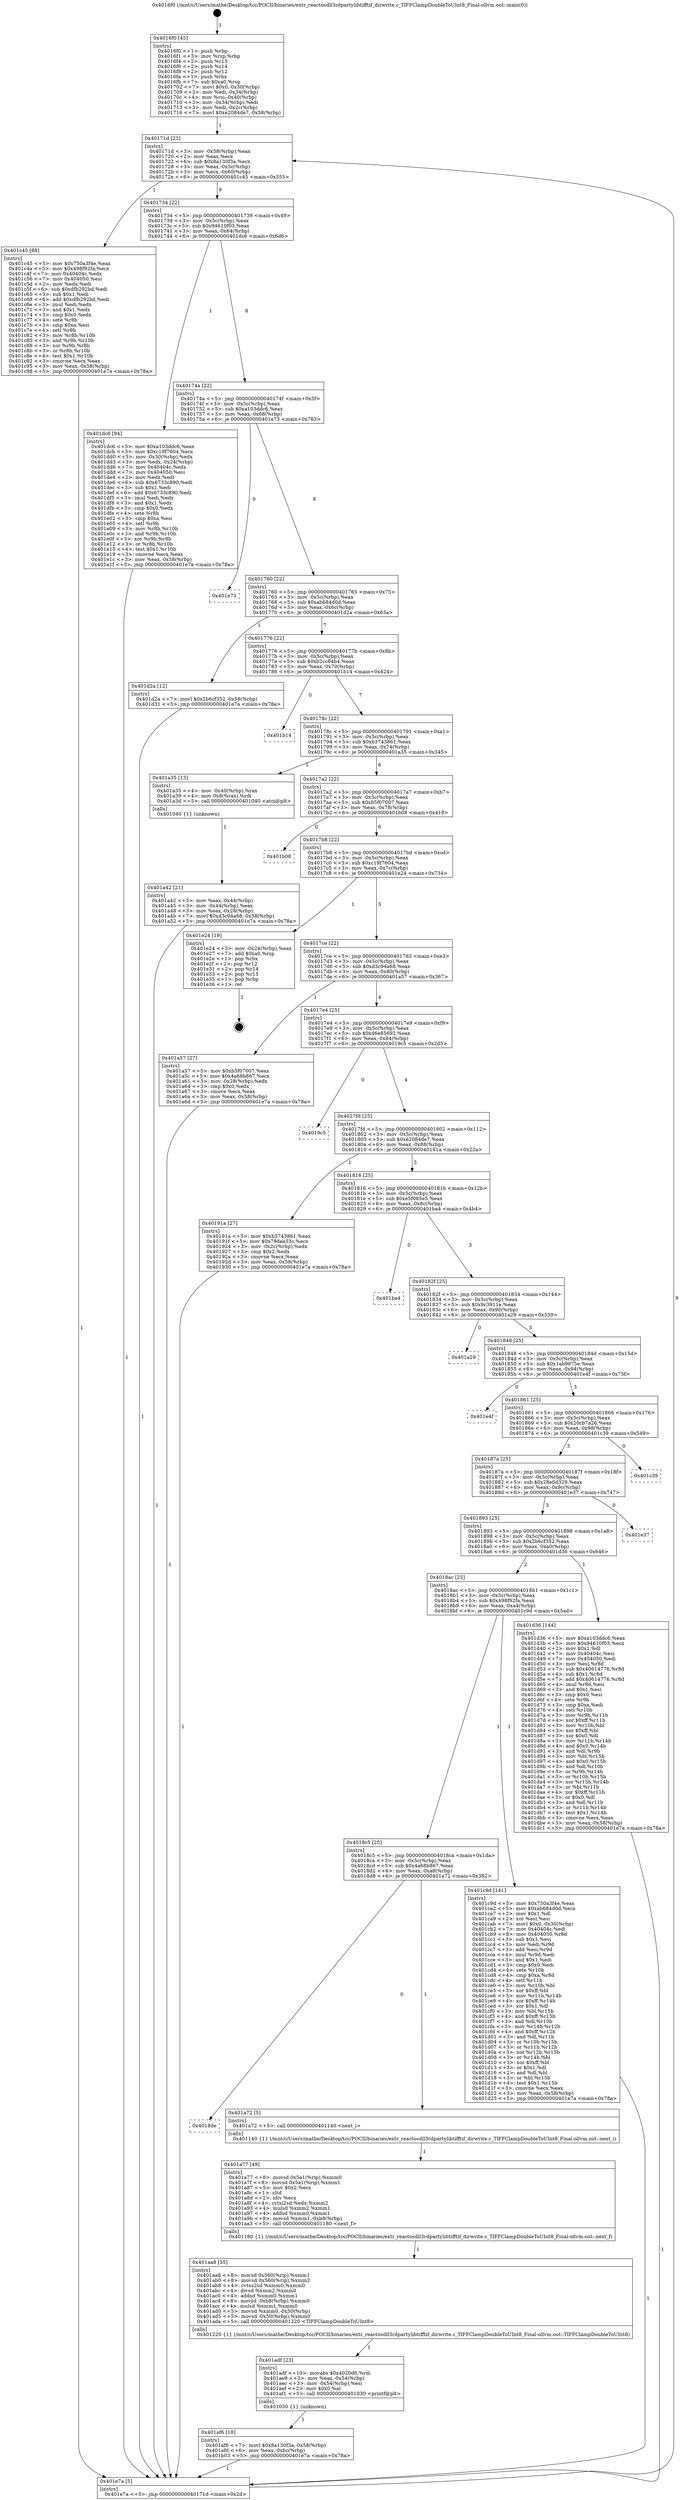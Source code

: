 digraph "0x4016f0" {
  label = "0x4016f0 (/mnt/c/Users/mathe/Desktop/tcc/POCII/binaries/extr_reactosdll3rdpartylibtifftif_dirwrite.c_TIFFClampDoubleToUInt8_Final-ollvm.out::main(0))"
  labelloc = "t"
  node[shape=record]

  Entry [label="",width=0.3,height=0.3,shape=circle,fillcolor=black,style=filled]
  "0x40171d" [label="{
     0x40171d [23]\l
     | [instrs]\l
     &nbsp;&nbsp;0x40171d \<+3\>: mov -0x58(%rbp),%eax\l
     &nbsp;&nbsp;0x401720 \<+2\>: mov %eax,%ecx\l
     &nbsp;&nbsp;0x401722 \<+6\>: sub $0x8a130f3a,%ecx\l
     &nbsp;&nbsp;0x401728 \<+3\>: mov %eax,-0x5c(%rbp)\l
     &nbsp;&nbsp;0x40172b \<+3\>: mov %ecx,-0x60(%rbp)\l
     &nbsp;&nbsp;0x40172e \<+6\>: je 0000000000401c45 \<main+0x555\>\l
  }"]
  "0x401c45" [label="{
     0x401c45 [88]\l
     | [instrs]\l
     &nbsp;&nbsp;0x401c45 \<+5\>: mov $0x750a3f4e,%eax\l
     &nbsp;&nbsp;0x401c4a \<+5\>: mov $0x498f92fa,%ecx\l
     &nbsp;&nbsp;0x401c4f \<+7\>: mov 0x40404c,%edx\l
     &nbsp;&nbsp;0x401c56 \<+7\>: mov 0x404050,%esi\l
     &nbsp;&nbsp;0x401c5d \<+2\>: mov %edx,%edi\l
     &nbsp;&nbsp;0x401c5f \<+6\>: sub $0xdfb292bd,%edi\l
     &nbsp;&nbsp;0x401c65 \<+3\>: sub $0x1,%edi\l
     &nbsp;&nbsp;0x401c68 \<+6\>: add $0xdfb292bd,%edi\l
     &nbsp;&nbsp;0x401c6e \<+3\>: imul %edi,%edx\l
     &nbsp;&nbsp;0x401c71 \<+3\>: and $0x1,%edx\l
     &nbsp;&nbsp;0x401c74 \<+3\>: cmp $0x0,%edx\l
     &nbsp;&nbsp;0x401c77 \<+4\>: sete %r8b\l
     &nbsp;&nbsp;0x401c7b \<+3\>: cmp $0xa,%esi\l
     &nbsp;&nbsp;0x401c7e \<+4\>: setl %r9b\l
     &nbsp;&nbsp;0x401c82 \<+3\>: mov %r8b,%r10b\l
     &nbsp;&nbsp;0x401c85 \<+3\>: and %r9b,%r10b\l
     &nbsp;&nbsp;0x401c88 \<+3\>: xor %r9b,%r8b\l
     &nbsp;&nbsp;0x401c8b \<+3\>: or %r8b,%r10b\l
     &nbsp;&nbsp;0x401c8e \<+4\>: test $0x1,%r10b\l
     &nbsp;&nbsp;0x401c92 \<+3\>: cmovne %ecx,%eax\l
     &nbsp;&nbsp;0x401c95 \<+3\>: mov %eax,-0x58(%rbp)\l
     &nbsp;&nbsp;0x401c98 \<+5\>: jmp 0000000000401e7a \<main+0x78a\>\l
  }"]
  "0x401734" [label="{
     0x401734 [22]\l
     | [instrs]\l
     &nbsp;&nbsp;0x401734 \<+5\>: jmp 0000000000401739 \<main+0x49\>\l
     &nbsp;&nbsp;0x401739 \<+3\>: mov -0x5c(%rbp),%eax\l
     &nbsp;&nbsp;0x40173c \<+5\>: sub $0x94610f03,%eax\l
     &nbsp;&nbsp;0x401741 \<+3\>: mov %eax,-0x64(%rbp)\l
     &nbsp;&nbsp;0x401744 \<+6\>: je 0000000000401dc6 \<main+0x6d6\>\l
  }"]
  Exit [label="",width=0.3,height=0.3,shape=circle,fillcolor=black,style=filled,peripheries=2]
  "0x401dc6" [label="{
     0x401dc6 [94]\l
     | [instrs]\l
     &nbsp;&nbsp;0x401dc6 \<+5\>: mov $0xa103ddc6,%eax\l
     &nbsp;&nbsp;0x401dcb \<+5\>: mov $0xc19f7604,%ecx\l
     &nbsp;&nbsp;0x401dd0 \<+3\>: mov -0x30(%rbp),%edx\l
     &nbsp;&nbsp;0x401dd3 \<+3\>: mov %edx,-0x24(%rbp)\l
     &nbsp;&nbsp;0x401dd6 \<+7\>: mov 0x40404c,%edx\l
     &nbsp;&nbsp;0x401ddd \<+7\>: mov 0x404050,%esi\l
     &nbsp;&nbsp;0x401de4 \<+2\>: mov %edx,%edi\l
     &nbsp;&nbsp;0x401de6 \<+6\>: sub $0x6733c890,%edi\l
     &nbsp;&nbsp;0x401dec \<+3\>: sub $0x1,%edi\l
     &nbsp;&nbsp;0x401def \<+6\>: add $0x6733c890,%edi\l
     &nbsp;&nbsp;0x401df5 \<+3\>: imul %edi,%edx\l
     &nbsp;&nbsp;0x401df8 \<+3\>: and $0x1,%edx\l
     &nbsp;&nbsp;0x401dfb \<+3\>: cmp $0x0,%edx\l
     &nbsp;&nbsp;0x401dfe \<+4\>: sete %r8b\l
     &nbsp;&nbsp;0x401e02 \<+3\>: cmp $0xa,%esi\l
     &nbsp;&nbsp;0x401e05 \<+4\>: setl %r9b\l
     &nbsp;&nbsp;0x401e09 \<+3\>: mov %r8b,%r10b\l
     &nbsp;&nbsp;0x401e0c \<+3\>: and %r9b,%r10b\l
     &nbsp;&nbsp;0x401e0f \<+3\>: xor %r9b,%r8b\l
     &nbsp;&nbsp;0x401e12 \<+3\>: or %r8b,%r10b\l
     &nbsp;&nbsp;0x401e15 \<+4\>: test $0x1,%r10b\l
     &nbsp;&nbsp;0x401e19 \<+3\>: cmovne %ecx,%eax\l
     &nbsp;&nbsp;0x401e1c \<+3\>: mov %eax,-0x58(%rbp)\l
     &nbsp;&nbsp;0x401e1f \<+5\>: jmp 0000000000401e7a \<main+0x78a\>\l
  }"]
  "0x40174a" [label="{
     0x40174a [22]\l
     | [instrs]\l
     &nbsp;&nbsp;0x40174a \<+5\>: jmp 000000000040174f \<main+0x5f\>\l
     &nbsp;&nbsp;0x40174f \<+3\>: mov -0x5c(%rbp),%eax\l
     &nbsp;&nbsp;0x401752 \<+5\>: sub $0xa103ddc6,%eax\l
     &nbsp;&nbsp;0x401757 \<+3\>: mov %eax,-0x68(%rbp)\l
     &nbsp;&nbsp;0x40175a \<+6\>: je 0000000000401e73 \<main+0x783\>\l
  }"]
  "0x401af6" [label="{
     0x401af6 [18]\l
     | [instrs]\l
     &nbsp;&nbsp;0x401af6 \<+7\>: movl $0x8a130f3a,-0x58(%rbp)\l
     &nbsp;&nbsp;0x401afd \<+6\>: mov %eax,-0xbc(%rbp)\l
     &nbsp;&nbsp;0x401b03 \<+5\>: jmp 0000000000401e7a \<main+0x78a\>\l
  }"]
  "0x401e73" [label="{
     0x401e73\l
  }", style=dashed]
  "0x401760" [label="{
     0x401760 [22]\l
     | [instrs]\l
     &nbsp;&nbsp;0x401760 \<+5\>: jmp 0000000000401765 \<main+0x75\>\l
     &nbsp;&nbsp;0x401765 \<+3\>: mov -0x5c(%rbp),%eax\l
     &nbsp;&nbsp;0x401768 \<+5\>: sub $0xab684d0d,%eax\l
     &nbsp;&nbsp;0x40176d \<+3\>: mov %eax,-0x6c(%rbp)\l
     &nbsp;&nbsp;0x401770 \<+6\>: je 0000000000401d2a \<main+0x63a\>\l
  }"]
  "0x401adf" [label="{
     0x401adf [23]\l
     | [instrs]\l
     &nbsp;&nbsp;0x401adf \<+10\>: movabs $0x4020d6,%rdi\l
     &nbsp;&nbsp;0x401ae9 \<+3\>: mov %eax,-0x54(%rbp)\l
     &nbsp;&nbsp;0x401aec \<+3\>: mov -0x54(%rbp),%esi\l
     &nbsp;&nbsp;0x401aef \<+2\>: mov $0x0,%al\l
     &nbsp;&nbsp;0x401af1 \<+5\>: call 0000000000401030 \<printf@plt\>\l
     | [calls]\l
     &nbsp;&nbsp;0x401030 \{1\} (unknown)\l
  }"]
  "0x401d2a" [label="{
     0x401d2a [12]\l
     | [instrs]\l
     &nbsp;&nbsp;0x401d2a \<+7\>: movl $0x2b6cf352,-0x58(%rbp)\l
     &nbsp;&nbsp;0x401d31 \<+5\>: jmp 0000000000401e7a \<main+0x78a\>\l
  }"]
  "0x401776" [label="{
     0x401776 [22]\l
     | [instrs]\l
     &nbsp;&nbsp;0x401776 \<+5\>: jmp 000000000040177b \<main+0x8b\>\l
     &nbsp;&nbsp;0x40177b \<+3\>: mov -0x5c(%rbp),%eax\l
     &nbsp;&nbsp;0x40177e \<+5\>: sub $0xb2cc84b4,%eax\l
     &nbsp;&nbsp;0x401783 \<+3\>: mov %eax,-0x70(%rbp)\l
     &nbsp;&nbsp;0x401786 \<+6\>: je 0000000000401b14 \<main+0x424\>\l
  }"]
  "0x401aa8" [label="{
     0x401aa8 [55]\l
     | [instrs]\l
     &nbsp;&nbsp;0x401aa8 \<+8\>: movsd 0x560(%rip),%xmm1\l
     &nbsp;&nbsp;0x401ab0 \<+8\>: movsd 0x560(%rip),%xmm2\l
     &nbsp;&nbsp;0x401ab8 \<+4\>: cvtss2sd %xmm0,%xmm0\l
     &nbsp;&nbsp;0x401abc \<+4\>: divsd %xmm2,%xmm0\l
     &nbsp;&nbsp;0x401ac0 \<+4\>: addsd %xmm0,%xmm1\l
     &nbsp;&nbsp;0x401ac4 \<+8\>: movsd -0xb8(%rbp),%xmm0\l
     &nbsp;&nbsp;0x401acc \<+4\>: mulsd %xmm1,%xmm0\l
     &nbsp;&nbsp;0x401ad0 \<+5\>: movsd %xmm0,-0x50(%rbp)\l
     &nbsp;&nbsp;0x401ad5 \<+5\>: movsd -0x50(%rbp),%xmm0\l
     &nbsp;&nbsp;0x401ada \<+5\>: call 0000000000401220 \<TIFFClampDoubleToUInt8\>\l
     | [calls]\l
     &nbsp;&nbsp;0x401220 \{1\} (/mnt/c/Users/mathe/Desktop/tcc/POCII/binaries/extr_reactosdll3rdpartylibtifftif_dirwrite.c_TIFFClampDoubleToUInt8_Final-ollvm.out::TIFFClampDoubleToUInt8)\l
  }"]
  "0x401b14" [label="{
     0x401b14\l
  }", style=dashed]
  "0x40178c" [label="{
     0x40178c [22]\l
     | [instrs]\l
     &nbsp;&nbsp;0x40178c \<+5\>: jmp 0000000000401791 \<main+0xa1\>\l
     &nbsp;&nbsp;0x401791 \<+3\>: mov -0x5c(%rbp),%eax\l
     &nbsp;&nbsp;0x401794 \<+5\>: sub $0xb3743861,%eax\l
     &nbsp;&nbsp;0x401799 \<+3\>: mov %eax,-0x74(%rbp)\l
     &nbsp;&nbsp;0x40179c \<+6\>: je 0000000000401a35 \<main+0x345\>\l
  }"]
  "0x401a77" [label="{
     0x401a77 [49]\l
     | [instrs]\l
     &nbsp;&nbsp;0x401a77 \<+8\>: movsd 0x5a1(%rip),%xmm0\l
     &nbsp;&nbsp;0x401a7f \<+8\>: movsd 0x5a1(%rip),%xmm1\l
     &nbsp;&nbsp;0x401a87 \<+5\>: mov $0x2,%ecx\l
     &nbsp;&nbsp;0x401a8c \<+1\>: cltd\l
     &nbsp;&nbsp;0x401a8d \<+2\>: idiv %ecx\l
     &nbsp;&nbsp;0x401a8f \<+4\>: cvtsi2sd %edx,%xmm2\l
     &nbsp;&nbsp;0x401a93 \<+4\>: mulsd %xmm2,%xmm1\l
     &nbsp;&nbsp;0x401a97 \<+4\>: addsd %xmm0,%xmm1\l
     &nbsp;&nbsp;0x401a9b \<+8\>: movsd %xmm1,-0xb8(%rbp)\l
     &nbsp;&nbsp;0x401aa3 \<+5\>: call 0000000000401180 \<next_f\>\l
     | [calls]\l
     &nbsp;&nbsp;0x401180 \{1\} (/mnt/c/Users/mathe/Desktop/tcc/POCII/binaries/extr_reactosdll3rdpartylibtifftif_dirwrite.c_TIFFClampDoubleToUInt8_Final-ollvm.out::next_f)\l
  }"]
  "0x401a35" [label="{
     0x401a35 [13]\l
     | [instrs]\l
     &nbsp;&nbsp;0x401a35 \<+4\>: mov -0x40(%rbp),%rax\l
     &nbsp;&nbsp;0x401a39 \<+4\>: mov 0x8(%rax),%rdi\l
     &nbsp;&nbsp;0x401a3d \<+5\>: call 0000000000401040 \<atoi@plt\>\l
     | [calls]\l
     &nbsp;&nbsp;0x401040 \{1\} (unknown)\l
  }"]
  "0x4017a2" [label="{
     0x4017a2 [22]\l
     | [instrs]\l
     &nbsp;&nbsp;0x4017a2 \<+5\>: jmp 00000000004017a7 \<main+0xb7\>\l
     &nbsp;&nbsp;0x4017a7 \<+3\>: mov -0x5c(%rbp),%eax\l
     &nbsp;&nbsp;0x4017aa \<+5\>: sub $0xb5f07007,%eax\l
     &nbsp;&nbsp;0x4017af \<+3\>: mov %eax,-0x78(%rbp)\l
     &nbsp;&nbsp;0x4017b2 \<+6\>: je 0000000000401b08 \<main+0x418\>\l
  }"]
  "0x4018de" [label="{
     0x4018de\l
  }", style=dashed]
  "0x401b08" [label="{
     0x401b08\l
  }", style=dashed]
  "0x4017b8" [label="{
     0x4017b8 [22]\l
     | [instrs]\l
     &nbsp;&nbsp;0x4017b8 \<+5\>: jmp 00000000004017bd \<main+0xcd\>\l
     &nbsp;&nbsp;0x4017bd \<+3\>: mov -0x5c(%rbp),%eax\l
     &nbsp;&nbsp;0x4017c0 \<+5\>: sub $0xc19f7604,%eax\l
     &nbsp;&nbsp;0x4017c5 \<+3\>: mov %eax,-0x7c(%rbp)\l
     &nbsp;&nbsp;0x4017c8 \<+6\>: je 0000000000401e24 \<main+0x734\>\l
  }"]
  "0x401a72" [label="{
     0x401a72 [5]\l
     | [instrs]\l
     &nbsp;&nbsp;0x401a72 \<+5\>: call 0000000000401140 \<next_i\>\l
     | [calls]\l
     &nbsp;&nbsp;0x401140 \{1\} (/mnt/c/Users/mathe/Desktop/tcc/POCII/binaries/extr_reactosdll3rdpartylibtifftif_dirwrite.c_TIFFClampDoubleToUInt8_Final-ollvm.out::next_i)\l
  }"]
  "0x401e24" [label="{
     0x401e24 [19]\l
     | [instrs]\l
     &nbsp;&nbsp;0x401e24 \<+3\>: mov -0x24(%rbp),%eax\l
     &nbsp;&nbsp;0x401e27 \<+7\>: add $0xa0,%rsp\l
     &nbsp;&nbsp;0x401e2e \<+1\>: pop %rbx\l
     &nbsp;&nbsp;0x401e2f \<+2\>: pop %r12\l
     &nbsp;&nbsp;0x401e31 \<+2\>: pop %r14\l
     &nbsp;&nbsp;0x401e33 \<+2\>: pop %r15\l
     &nbsp;&nbsp;0x401e35 \<+1\>: pop %rbp\l
     &nbsp;&nbsp;0x401e36 \<+1\>: ret\l
  }"]
  "0x4017ce" [label="{
     0x4017ce [22]\l
     | [instrs]\l
     &nbsp;&nbsp;0x4017ce \<+5\>: jmp 00000000004017d3 \<main+0xe3\>\l
     &nbsp;&nbsp;0x4017d3 \<+3\>: mov -0x5c(%rbp),%eax\l
     &nbsp;&nbsp;0x4017d6 \<+5\>: sub $0xd3c94a68,%eax\l
     &nbsp;&nbsp;0x4017db \<+3\>: mov %eax,-0x80(%rbp)\l
     &nbsp;&nbsp;0x4017de \<+6\>: je 0000000000401a57 \<main+0x367\>\l
  }"]
  "0x4018c5" [label="{
     0x4018c5 [25]\l
     | [instrs]\l
     &nbsp;&nbsp;0x4018c5 \<+5\>: jmp 00000000004018ca \<main+0x1da\>\l
     &nbsp;&nbsp;0x4018ca \<+3\>: mov -0x5c(%rbp),%eax\l
     &nbsp;&nbsp;0x4018cd \<+5\>: sub $0x4a68b867,%eax\l
     &nbsp;&nbsp;0x4018d2 \<+6\>: mov %eax,-0xa8(%rbp)\l
     &nbsp;&nbsp;0x4018d8 \<+6\>: je 0000000000401a72 \<main+0x382\>\l
  }"]
  "0x401a57" [label="{
     0x401a57 [27]\l
     | [instrs]\l
     &nbsp;&nbsp;0x401a57 \<+5\>: mov $0xb5f07007,%eax\l
     &nbsp;&nbsp;0x401a5c \<+5\>: mov $0x4a68b867,%ecx\l
     &nbsp;&nbsp;0x401a61 \<+3\>: mov -0x28(%rbp),%edx\l
     &nbsp;&nbsp;0x401a64 \<+3\>: cmp $0x0,%edx\l
     &nbsp;&nbsp;0x401a67 \<+3\>: cmove %ecx,%eax\l
     &nbsp;&nbsp;0x401a6a \<+3\>: mov %eax,-0x58(%rbp)\l
     &nbsp;&nbsp;0x401a6d \<+5\>: jmp 0000000000401e7a \<main+0x78a\>\l
  }"]
  "0x4017e4" [label="{
     0x4017e4 [25]\l
     | [instrs]\l
     &nbsp;&nbsp;0x4017e4 \<+5\>: jmp 00000000004017e9 \<main+0xf9\>\l
     &nbsp;&nbsp;0x4017e9 \<+3\>: mov -0x5c(%rbp),%eax\l
     &nbsp;&nbsp;0x4017ec \<+5\>: sub $0xd6e85692,%eax\l
     &nbsp;&nbsp;0x4017f1 \<+6\>: mov %eax,-0x84(%rbp)\l
     &nbsp;&nbsp;0x4017f7 \<+6\>: je 00000000004019c5 \<main+0x2d5\>\l
  }"]
  "0x401c9d" [label="{
     0x401c9d [141]\l
     | [instrs]\l
     &nbsp;&nbsp;0x401c9d \<+5\>: mov $0x750a3f4e,%eax\l
     &nbsp;&nbsp;0x401ca2 \<+5\>: mov $0xab684d0d,%ecx\l
     &nbsp;&nbsp;0x401ca7 \<+2\>: mov $0x1,%dl\l
     &nbsp;&nbsp;0x401ca9 \<+2\>: xor %esi,%esi\l
     &nbsp;&nbsp;0x401cab \<+7\>: movl $0x0,-0x30(%rbp)\l
     &nbsp;&nbsp;0x401cb2 \<+7\>: mov 0x40404c,%edi\l
     &nbsp;&nbsp;0x401cb9 \<+8\>: mov 0x404050,%r8d\l
     &nbsp;&nbsp;0x401cc1 \<+3\>: sub $0x1,%esi\l
     &nbsp;&nbsp;0x401cc4 \<+3\>: mov %edi,%r9d\l
     &nbsp;&nbsp;0x401cc7 \<+3\>: add %esi,%r9d\l
     &nbsp;&nbsp;0x401cca \<+4\>: imul %r9d,%edi\l
     &nbsp;&nbsp;0x401cce \<+3\>: and $0x1,%edi\l
     &nbsp;&nbsp;0x401cd1 \<+3\>: cmp $0x0,%edi\l
     &nbsp;&nbsp;0x401cd4 \<+4\>: sete %r10b\l
     &nbsp;&nbsp;0x401cd8 \<+4\>: cmp $0xa,%r8d\l
     &nbsp;&nbsp;0x401cdc \<+4\>: setl %r11b\l
     &nbsp;&nbsp;0x401ce0 \<+3\>: mov %r10b,%bl\l
     &nbsp;&nbsp;0x401ce3 \<+3\>: xor $0xff,%bl\l
     &nbsp;&nbsp;0x401ce6 \<+3\>: mov %r11b,%r14b\l
     &nbsp;&nbsp;0x401ce9 \<+4\>: xor $0xff,%r14b\l
     &nbsp;&nbsp;0x401ced \<+3\>: xor $0x1,%dl\l
     &nbsp;&nbsp;0x401cf0 \<+3\>: mov %bl,%r15b\l
     &nbsp;&nbsp;0x401cf3 \<+4\>: and $0xff,%r15b\l
     &nbsp;&nbsp;0x401cf7 \<+3\>: and %dl,%r10b\l
     &nbsp;&nbsp;0x401cfa \<+3\>: mov %r14b,%r12b\l
     &nbsp;&nbsp;0x401cfd \<+4\>: and $0xff,%r12b\l
     &nbsp;&nbsp;0x401d01 \<+3\>: and %dl,%r11b\l
     &nbsp;&nbsp;0x401d04 \<+3\>: or %r10b,%r15b\l
     &nbsp;&nbsp;0x401d07 \<+3\>: or %r11b,%r12b\l
     &nbsp;&nbsp;0x401d0a \<+3\>: xor %r12b,%r15b\l
     &nbsp;&nbsp;0x401d0d \<+3\>: or %r14b,%bl\l
     &nbsp;&nbsp;0x401d10 \<+3\>: xor $0xff,%bl\l
     &nbsp;&nbsp;0x401d13 \<+3\>: or $0x1,%dl\l
     &nbsp;&nbsp;0x401d16 \<+2\>: and %dl,%bl\l
     &nbsp;&nbsp;0x401d18 \<+3\>: or %bl,%r15b\l
     &nbsp;&nbsp;0x401d1b \<+4\>: test $0x1,%r15b\l
     &nbsp;&nbsp;0x401d1f \<+3\>: cmovne %ecx,%eax\l
     &nbsp;&nbsp;0x401d22 \<+3\>: mov %eax,-0x58(%rbp)\l
     &nbsp;&nbsp;0x401d25 \<+5\>: jmp 0000000000401e7a \<main+0x78a\>\l
  }"]
  "0x4019c5" [label="{
     0x4019c5\l
  }", style=dashed]
  "0x4017fd" [label="{
     0x4017fd [25]\l
     | [instrs]\l
     &nbsp;&nbsp;0x4017fd \<+5\>: jmp 0000000000401802 \<main+0x112\>\l
     &nbsp;&nbsp;0x401802 \<+3\>: mov -0x5c(%rbp),%eax\l
     &nbsp;&nbsp;0x401805 \<+5\>: sub $0xe2084de7,%eax\l
     &nbsp;&nbsp;0x40180a \<+6\>: mov %eax,-0x88(%rbp)\l
     &nbsp;&nbsp;0x401810 \<+6\>: je 000000000040191a \<main+0x22a\>\l
  }"]
  "0x4018ac" [label="{
     0x4018ac [25]\l
     | [instrs]\l
     &nbsp;&nbsp;0x4018ac \<+5\>: jmp 00000000004018b1 \<main+0x1c1\>\l
     &nbsp;&nbsp;0x4018b1 \<+3\>: mov -0x5c(%rbp),%eax\l
     &nbsp;&nbsp;0x4018b4 \<+5\>: sub $0x498f92fa,%eax\l
     &nbsp;&nbsp;0x4018b9 \<+6\>: mov %eax,-0xa4(%rbp)\l
     &nbsp;&nbsp;0x4018bf \<+6\>: je 0000000000401c9d \<main+0x5ad\>\l
  }"]
  "0x40191a" [label="{
     0x40191a [27]\l
     | [instrs]\l
     &nbsp;&nbsp;0x40191a \<+5\>: mov $0xb3743861,%eax\l
     &nbsp;&nbsp;0x40191f \<+5\>: mov $0x79dea53c,%ecx\l
     &nbsp;&nbsp;0x401924 \<+3\>: mov -0x2c(%rbp),%edx\l
     &nbsp;&nbsp;0x401927 \<+3\>: cmp $0x2,%edx\l
     &nbsp;&nbsp;0x40192a \<+3\>: cmovne %ecx,%eax\l
     &nbsp;&nbsp;0x40192d \<+3\>: mov %eax,-0x58(%rbp)\l
     &nbsp;&nbsp;0x401930 \<+5\>: jmp 0000000000401e7a \<main+0x78a\>\l
  }"]
  "0x401816" [label="{
     0x401816 [25]\l
     | [instrs]\l
     &nbsp;&nbsp;0x401816 \<+5\>: jmp 000000000040181b \<main+0x12b\>\l
     &nbsp;&nbsp;0x40181b \<+3\>: mov -0x5c(%rbp),%eax\l
     &nbsp;&nbsp;0x40181e \<+5\>: sub $0xe5f085e5,%eax\l
     &nbsp;&nbsp;0x401823 \<+6\>: mov %eax,-0x8c(%rbp)\l
     &nbsp;&nbsp;0x401829 \<+6\>: je 0000000000401ba4 \<main+0x4b4\>\l
  }"]
  "0x401e7a" [label="{
     0x401e7a [5]\l
     | [instrs]\l
     &nbsp;&nbsp;0x401e7a \<+5\>: jmp 000000000040171d \<main+0x2d\>\l
  }"]
  "0x4016f0" [label="{
     0x4016f0 [45]\l
     | [instrs]\l
     &nbsp;&nbsp;0x4016f0 \<+1\>: push %rbp\l
     &nbsp;&nbsp;0x4016f1 \<+3\>: mov %rsp,%rbp\l
     &nbsp;&nbsp;0x4016f4 \<+2\>: push %r15\l
     &nbsp;&nbsp;0x4016f6 \<+2\>: push %r14\l
     &nbsp;&nbsp;0x4016f8 \<+2\>: push %r12\l
     &nbsp;&nbsp;0x4016fa \<+1\>: push %rbx\l
     &nbsp;&nbsp;0x4016fb \<+7\>: sub $0xa0,%rsp\l
     &nbsp;&nbsp;0x401702 \<+7\>: movl $0x0,-0x30(%rbp)\l
     &nbsp;&nbsp;0x401709 \<+3\>: mov %edi,-0x34(%rbp)\l
     &nbsp;&nbsp;0x40170c \<+4\>: mov %rsi,-0x40(%rbp)\l
     &nbsp;&nbsp;0x401710 \<+3\>: mov -0x34(%rbp),%edi\l
     &nbsp;&nbsp;0x401713 \<+3\>: mov %edi,-0x2c(%rbp)\l
     &nbsp;&nbsp;0x401716 \<+7\>: movl $0xe2084de7,-0x58(%rbp)\l
  }"]
  "0x401a42" [label="{
     0x401a42 [21]\l
     | [instrs]\l
     &nbsp;&nbsp;0x401a42 \<+3\>: mov %eax,-0x44(%rbp)\l
     &nbsp;&nbsp;0x401a45 \<+3\>: mov -0x44(%rbp),%eax\l
     &nbsp;&nbsp;0x401a48 \<+3\>: mov %eax,-0x28(%rbp)\l
     &nbsp;&nbsp;0x401a4b \<+7\>: movl $0xd3c94a68,-0x58(%rbp)\l
     &nbsp;&nbsp;0x401a52 \<+5\>: jmp 0000000000401e7a \<main+0x78a\>\l
  }"]
  "0x401d36" [label="{
     0x401d36 [144]\l
     | [instrs]\l
     &nbsp;&nbsp;0x401d36 \<+5\>: mov $0xa103ddc6,%eax\l
     &nbsp;&nbsp;0x401d3b \<+5\>: mov $0x94610f03,%ecx\l
     &nbsp;&nbsp;0x401d40 \<+2\>: mov $0x1,%dl\l
     &nbsp;&nbsp;0x401d42 \<+7\>: mov 0x40404c,%esi\l
     &nbsp;&nbsp;0x401d49 \<+7\>: mov 0x404050,%edi\l
     &nbsp;&nbsp;0x401d50 \<+3\>: mov %esi,%r8d\l
     &nbsp;&nbsp;0x401d53 \<+7\>: sub $0x40614776,%r8d\l
     &nbsp;&nbsp;0x401d5a \<+4\>: sub $0x1,%r8d\l
     &nbsp;&nbsp;0x401d5e \<+7\>: add $0x40614776,%r8d\l
     &nbsp;&nbsp;0x401d65 \<+4\>: imul %r8d,%esi\l
     &nbsp;&nbsp;0x401d69 \<+3\>: and $0x1,%esi\l
     &nbsp;&nbsp;0x401d6c \<+3\>: cmp $0x0,%esi\l
     &nbsp;&nbsp;0x401d6f \<+4\>: sete %r9b\l
     &nbsp;&nbsp;0x401d73 \<+3\>: cmp $0xa,%edi\l
     &nbsp;&nbsp;0x401d76 \<+4\>: setl %r10b\l
     &nbsp;&nbsp;0x401d7a \<+3\>: mov %r9b,%r11b\l
     &nbsp;&nbsp;0x401d7d \<+4\>: xor $0xff,%r11b\l
     &nbsp;&nbsp;0x401d81 \<+3\>: mov %r10b,%bl\l
     &nbsp;&nbsp;0x401d84 \<+3\>: xor $0xff,%bl\l
     &nbsp;&nbsp;0x401d87 \<+3\>: xor $0x0,%dl\l
     &nbsp;&nbsp;0x401d8a \<+3\>: mov %r11b,%r14b\l
     &nbsp;&nbsp;0x401d8d \<+4\>: and $0x0,%r14b\l
     &nbsp;&nbsp;0x401d91 \<+3\>: and %dl,%r9b\l
     &nbsp;&nbsp;0x401d94 \<+3\>: mov %bl,%r15b\l
     &nbsp;&nbsp;0x401d97 \<+4\>: and $0x0,%r15b\l
     &nbsp;&nbsp;0x401d9b \<+3\>: and %dl,%r10b\l
     &nbsp;&nbsp;0x401d9e \<+3\>: or %r9b,%r14b\l
     &nbsp;&nbsp;0x401da1 \<+3\>: or %r10b,%r15b\l
     &nbsp;&nbsp;0x401da4 \<+3\>: xor %r15b,%r14b\l
     &nbsp;&nbsp;0x401da7 \<+3\>: or %bl,%r11b\l
     &nbsp;&nbsp;0x401daa \<+4\>: xor $0xff,%r11b\l
     &nbsp;&nbsp;0x401dae \<+3\>: or $0x0,%dl\l
     &nbsp;&nbsp;0x401db1 \<+3\>: and %dl,%r11b\l
     &nbsp;&nbsp;0x401db4 \<+3\>: or %r11b,%r14b\l
     &nbsp;&nbsp;0x401db7 \<+4\>: test $0x1,%r14b\l
     &nbsp;&nbsp;0x401dbb \<+3\>: cmovne %ecx,%eax\l
     &nbsp;&nbsp;0x401dbe \<+3\>: mov %eax,-0x58(%rbp)\l
     &nbsp;&nbsp;0x401dc1 \<+5\>: jmp 0000000000401e7a \<main+0x78a\>\l
  }"]
  "0x401ba4" [label="{
     0x401ba4\l
  }", style=dashed]
  "0x40182f" [label="{
     0x40182f [25]\l
     | [instrs]\l
     &nbsp;&nbsp;0x40182f \<+5\>: jmp 0000000000401834 \<main+0x144\>\l
     &nbsp;&nbsp;0x401834 \<+3\>: mov -0x5c(%rbp),%eax\l
     &nbsp;&nbsp;0x401837 \<+5\>: sub $0x9c3911e,%eax\l
     &nbsp;&nbsp;0x40183c \<+6\>: mov %eax,-0x90(%rbp)\l
     &nbsp;&nbsp;0x401842 \<+6\>: je 0000000000401a29 \<main+0x339\>\l
  }"]
  "0x401893" [label="{
     0x401893 [25]\l
     | [instrs]\l
     &nbsp;&nbsp;0x401893 \<+5\>: jmp 0000000000401898 \<main+0x1a8\>\l
     &nbsp;&nbsp;0x401898 \<+3\>: mov -0x5c(%rbp),%eax\l
     &nbsp;&nbsp;0x40189b \<+5\>: sub $0x2b6cf352,%eax\l
     &nbsp;&nbsp;0x4018a0 \<+6\>: mov %eax,-0xa0(%rbp)\l
     &nbsp;&nbsp;0x4018a6 \<+6\>: je 0000000000401d36 \<main+0x646\>\l
  }"]
  "0x401a29" [label="{
     0x401a29\l
  }", style=dashed]
  "0x401848" [label="{
     0x401848 [25]\l
     | [instrs]\l
     &nbsp;&nbsp;0x401848 \<+5\>: jmp 000000000040184d \<main+0x15d\>\l
     &nbsp;&nbsp;0x40184d \<+3\>: mov -0x5c(%rbp),%eax\l
     &nbsp;&nbsp;0x401850 \<+5\>: sub $0x1ab9975e,%eax\l
     &nbsp;&nbsp;0x401855 \<+6\>: mov %eax,-0x94(%rbp)\l
     &nbsp;&nbsp;0x40185b \<+6\>: je 0000000000401e4f \<main+0x75f\>\l
  }"]
  "0x401e37" [label="{
     0x401e37\l
  }", style=dashed]
  "0x401e4f" [label="{
     0x401e4f\l
  }", style=dashed]
  "0x401861" [label="{
     0x401861 [25]\l
     | [instrs]\l
     &nbsp;&nbsp;0x401861 \<+5\>: jmp 0000000000401866 \<main+0x176\>\l
     &nbsp;&nbsp;0x401866 \<+3\>: mov -0x5c(%rbp),%eax\l
     &nbsp;&nbsp;0x401869 \<+5\>: sub $0x20cb7a26,%eax\l
     &nbsp;&nbsp;0x40186e \<+6\>: mov %eax,-0x98(%rbp)\l
     &nbsp;&nbsp;0x401874 \<+6\>: je 0000000000401c39 \<main+0x549\>\l
  }"]
  "0x40187a" [label="{
     0x40187a [25]\l
     | [instrs]\l
     &nbsp;&nbsp;0x40187a \<+5\>: jmp 000000000040187f \<main+0x18f\>\l
     &nbsp;&nbsp;0x40187f \<+3\>: mov -0x5c(%rbp),%eax\l
     &nbsp;&nbsp;0x401882 \<+5\>: sub $0x28e0d329,%eax\l
     &nbsp;&nbsp;0x401887 \<+6\>: mov %eax,-0x9c(%rbp)\l
     &nbsp;&nbsp;0x40188d \<+6\>: je 0000000000401e37 \<main+0x747\>\l
  }"]
  "0x401c39" [label="{
     0x401c39\l
  }", style=dashed]
  Entry -> "0x4016f0" [label=" 1"]
  "0x40171d" -> "0x401c45" [label=" 1"]
  "0x40171d" -> "0x401734" [label=" 9"]
  "0x401e24" -> Exit [label=" 1"]
  "0x401734" -> "0x401dc6" [label=" 1"]
  "0x401734" -> "0x40174a" [label=" 8"]
  "0x401dc6" -> "0x401e7a" [label=" 1"]
  "0x40174a" -> "0x401e73" [label=" 0"]
  "0x40174a" -> "0x401760" [label=" 8"]
  "0x401d36" -> "0x401e7a" [label=" 1"]
  "0x401760" -> "0x401d2a" [label=" 1"]
  "0x401760" -> "0x401776" [label=" 7"]
  "0x401d2a" -> "0x401e7a" [label=" 1"]
  "0x401776" -> "0x401b14" [label=" 0"]
  "0x401776" -> "0x40178c" [label=" 7"]
  "0x401c9d" -> "0x401e7a" [label=" 1"]
  "0x40178c" -> "0x401a35" [label=" 1"]
  "0x40178c" -> "0x4017a2" [label=" 6"]
  "0x401c45" -> "0x401e7a" [label=" 1"]
  "0x4017a2" -> "0x401b08" [label=" 0"]
  "0x4017a2" -> "0x4017b8" [label=" 6"]
  "0x401af6" -> "0x401e7a" [label=" 1"]
  "0x4017b8" -> "0x401e24" [label=" 1"]
  "0x4017b8" -> "0x4017ce" [label=" 5"]
  "0x401adf" -> "0x401af6" [label=" 1"]
  "0x4017ce" -> "0x401a57" [label=" 1"]
  "0x4017ce" -> "0x4017e4" [label=" 4"]
  "0x401a77" -> "0x401aa8" [label=" 1"]
  "0x4017e4" -> "0x4019c5" [label=" 0"]
  "0x4017e4" -> "0x4017fd" [label=" 4"]
  "0x401a72" -> "0x401a77" [label=" 1"]
  "0x4017fd" -> "0x40191a" [label=" 1"]
  "0x4017fd" -> "0x401816" [label=" 3"]
  "0x40191a" -> "0x401e7a" [label=" 1"]
  "0x4016f0" -> "0x40171d" [label=" 1"]
  "0x401e7a" -> "0x40171d" [label=" 9"]
  "0x401a35" -> "0x401a42" [label=" 1"]
  "0x401a42" -> "0x401e7a" [label=" 1"]
  "0x401a57" -> "0x401e7a" [label=" 1"]
  "0x4018c5" -> "0x401a72" [label=" 1"]
  "0x401816" -> "0x401ba4" [label=" 0"]
  "0x401816" -> "0x40182f" [label=" 3"]
  "0x401aa8" -> "0x401adf" [label=" 1"]
  "0x40182f" -> "0x401a29" [label=" 0"]
  "0x40182f" -> "0x401848" [label=" 3"]
  "0x4018ac" -> "0x401c9d" [label=" 1"]
  "0x401848" -> "0x401e4f" [label=" 0"]
  "0x401848" -> "0x401861" [label=" 3"]
  "0x4018c5" -> "0x4018de" [label=" 0"]
  "0x401861" -> "0x401c39" [label=" 0"]
  "0x401861" -> "0x40187a" [label=" 3"]
  "0x401893" -> "0x4018ac" [label=" 2"]
  "0x40187a" -> "0x401e37" [label=" 0"]
  "0x40187a" -> "0x401893" [label=" 3"]
  "0x4018ac" -> "0x4018c5" [label=" 1"]
  "0x401893" -> "0x401d36" [label=" 1"]
}
